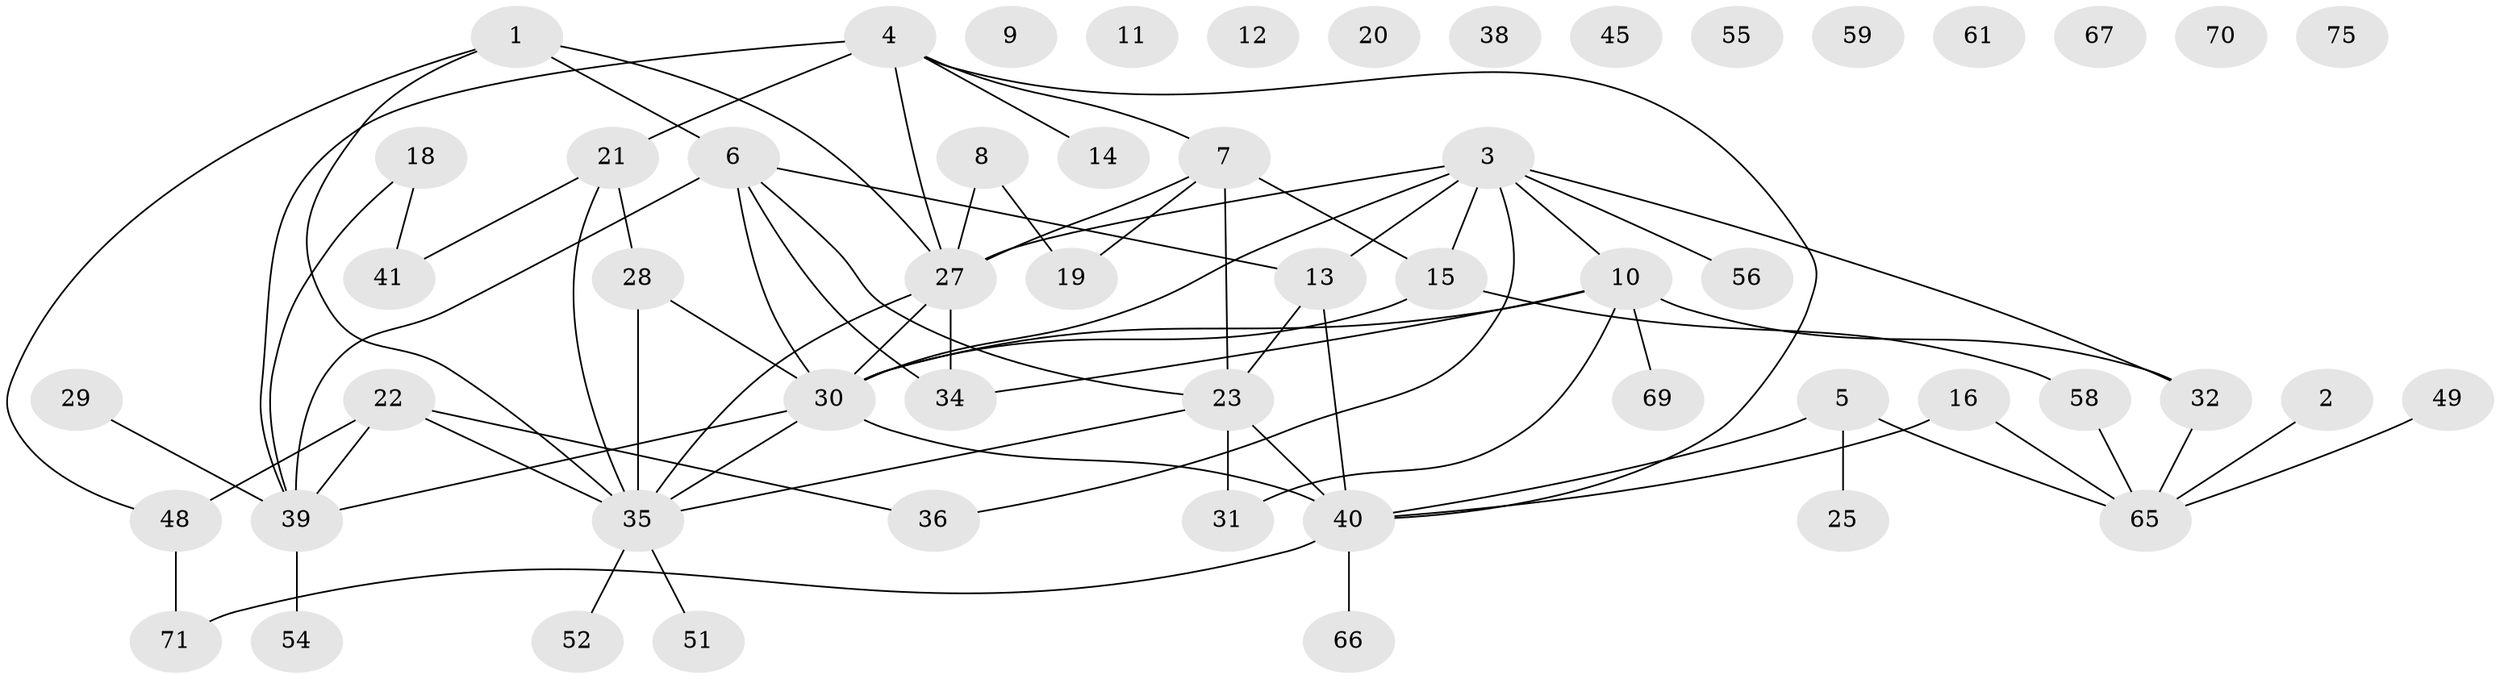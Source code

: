 // original degree distribution, {4: 0.14666666666666667, 1: 0.18666666666666668, 5: 0.12, 3: 0.12, 2: 0.21333333333333335, 0: 0.14666666666666667, 6: 0.04, 7: 0.02666666666666667}
// Generated by graph-tools (version 1.1) at 2025/41/03/06/25 10:41:23]
// undirected, 54 vertices, 74 edges
graph export_dot {
graph [start="1"]
  node [color=gray90,style=filled];
  1 [super="+33"];
  2;
  3 [super="+43"];
  4 [super="+68"];
  5;
  6 [super="+50"];
  7;
  8;
  9 [super="+17"];
  10 [super="+53"];
  11;
  12;
  13 [super="+44"];
  14;
  15 [super="+26"];
  16;
  18 [super="+72"];
  19 [super="+64"];
  20;
  21 [super="+74"];
  22 [super="+62"];
  23 [super="+24"];
  25;
  27 [super="+46"];
  28;
  29;
  30 [super="+37"];
  31;
  32;
  34 [super="+63"];
  35 [super="+47"];
  36;
  38;
  39 [super="+42"];
  40 [super="+57"];
  41;
  45;
  48 [super="+60"];
  49;
  51;
  52;
  54;
  55;
  56;
  58;
  59;
  61;
  65 [super="+73"];
  66;
  67;
  69;
  70;
  71;
  75;
  1 -- 6;
  1 -- 48;
  1 -- 27;
  1 -- 35;
  2 -- 65;
  3 -- 15;
  3 -- 32;
  3 -- 36;
  3 -- 56;
  3 -- 10;
  3 -- 27;
  3 -- 13;
  3 -- 30;
  4 -- 40;
  4 -- 27;
  4 -- 39;
  4 -- 21 [weight=2];
  4 -- 14;
  4 -- 7;
  5 -- 25;
  5 -- 40;
  5 -- 65;
  6 -- 30;
  6 -- 23;
  6 -- 39;
  6 -- 13;
  6 -- 34;
  7 -- 15;
  7 -- 27;
  7 -- 23;
  7 -- 19;
  8 -- 19;
  8 -- 27;
  10 -- 32;
  10 -- 34;
  10 -- 69;
  10 -- 31;
  10 -- 30;
  13 -- 40;
  13 -- 23;
  15 -- 58;
  15 -- 30;
  16 -- 65;
  16 -- 40;
  18 -- 41;
  18 -- 39;
  21 -- 28;
  21 -- 41;
  21 -- 35;
  22 -- 36;
  22 -- 39;
  22 -- 35;
  22 -- 48;
  23 -- 31;
  23 -- 40;
  23 -- 35;
  27 -- 34 [weight=2];
  27 -- 35;
  27 -- 30;
  28 -- 30;
  28 -- 35;
  29 -- 39;
  30 -- 40;
  30 -- 35;
  30 -- 39;
  32 -- 65;
  35 -- 51;
  35 -- 52;
  39 -- 54;
  40 -- 71;
  40 -- 66;
  48 -- 71;
  49 -- 65;
  58 -- 65;
}

